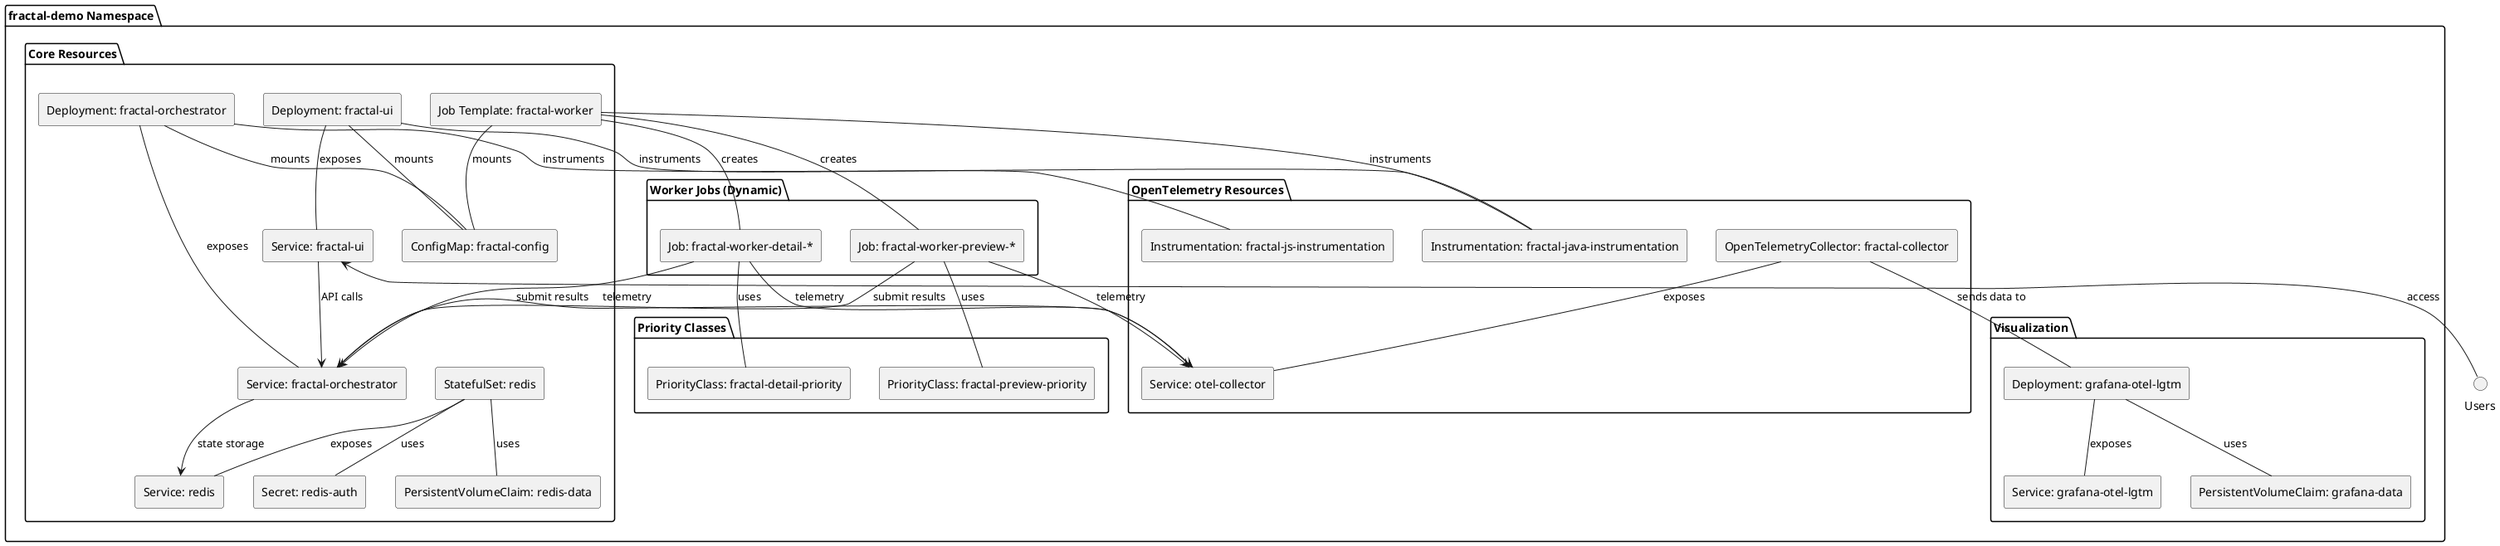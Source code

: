 @startuml "Kubernetes Resources"
' Explicitly set diagram type
skinparam componentStyle rectangle

package "fractal-demo Namespace" {
  package "Core Resources" {
    [Deployment: fractal-ui] as UIDeploy
    [Deployment: fractal-orchestrator] as OrchDeploy
    [StatefulSet: redis] as RedisStateful
    [Job Template: fractal-worker] as WorkerTemplate
    [ConfigMap: fractal-config] as FractalConfig
    [Secret: redis-auth] as RedisSecret
    [PersistentVolumeClaim: redis-data] as RedisPVC
    [Service: fractal-ui] as UISvc
    [Service: fractal-orchestrator] as OrchSvc
    [Service: redis] as RedisSvc
  }
  
  package "OpenTelemetry Resources" {
    [OpenTelemetryCollector: fractal-collector] as OtelCollector
    [Instrumentation: fractal-java-instrumentation] as JavaInstr
    [Instrumentation: fractal-js-instrumentation] as JSInstr
    [Service: otel-collector] as OtelSvc
  }
  
  package "Visualization" {
    [Deployment: grafana-otel-lgtm] as GrafanaDeploy
    [Service: grafana-otel-lgtm] as GrafanaSvc
    [PersistentVolumeClaim: grafana-data] as GrafanaPVC
  }
  
  package "Worker Jobs (Dynamic)" {
    [Job: fractal-worker-preview-*] as PreviewJobs
    [Job: fractal-worker-detail-*] as DetailJobs
  }
  
  package "Priority Classes" {
    [PriorityClass: fractal-preview-priority] as PreviewPriority
    [PriorityClass: fractal-detail-priority] as DetailPriority
  }
}

' Service connections
UIDeploy -- UISvc : exposes
OrchDeploy -- OrchSvc : exposes
RedisStateful -- RedisSvc : exposes
OtelCollector -- OtelSvc : exposes
GrafanaDeploy -- GrafanaSvc : exposes

' Configuration connections
UIDeploy -- FractalConfig : mounts
OrchDeploy -- FractalConfig : mounts
WorkerTemplate -- FractalConfig : mounts
RedisStateful -- RedisSecret : uses
RedisStateful -- RedisPVC : uses
GrafanaDeploy -- GrafanaPVC : uses

' OpenTelemetry connections
JavaInstr -- OrchDeploy : instruments
JavaInstr -- WorkerTemplate : instruments
JSInstr -- UIDeploy : instruments
OtelCollector -- GrafanaDeploy : sends data to

' Job relationships
WorkerTemplate -- PreviewJobs : creates
WorkerTemplate -- DetailJobs : creates
PreviewJobs -- PreviewPriority : uses
DetailJobs -- DetailPriority : uses

' Network flow
UISvc <-- "Users" : access
UISvc --> OrchSvc : API calls
OrchSvc --> RedisSvc : state storage
OrchSvc --> OtelSvc : telemetry
PreviewJobs --> OrchSvc : submit results
DetailJobs --> OrchSvc : submit results
PreviewJobs --> OtelSvc : telemetry
DetailJobs --> OtelSvc : telemetry

@enduml